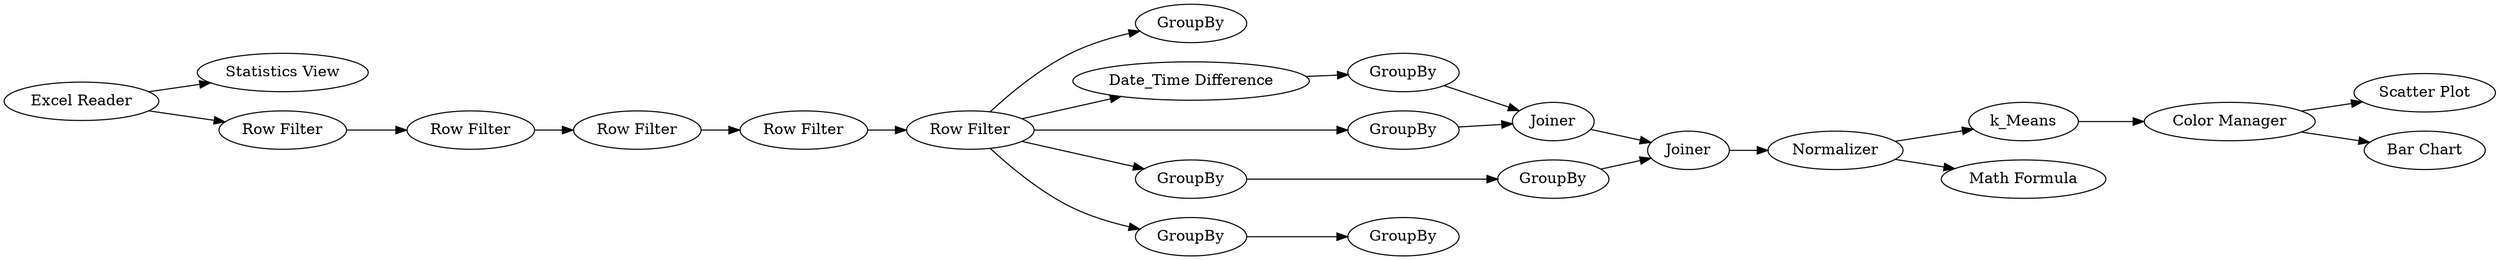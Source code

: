 digraph {
	"-5766838287788698293_4" [label="Statistics View"]
	"-5766838287788698293_27" [label=Joiner]
	"-5766838287788698293_32" [label="Row Filter"]
	"-5766838287788698293_28" [label="Scatter Plot"]
	"-5766838287788698293_7" [label=GroupBy]
	"-5766838287788698293_34" [label="Row Filter"]
	"-5766838287788698293_9" [label="Date_Time Difference"]
	"-5766838287788698293_12" [label=GroupBy]
	"-5766838287788698293_1" [label="Excel Reader"]
	"-5766838287788698293_6" [label="Row Filter"]
	"-5766838287788698293_15" [label=GroupBy]
	"-5766838287788698293_5" [label="Row Filter"]
	"-5766838287788698293_30" [label="Bar Chart"]
	"-5766838287788698293_21" [label=Normalizer]
	"-5766838287788698293_22" [label=k_Means]
	"-5766838287788698293_33" [label="Row Filter"]
	"-5766838287788698293_16" [label=GroupBy]
	"-5766838287788698293_29" [label="Color Manager"]
	"-5766838287788698293_10" [label=GroupBy]
	"-5766838287788698293_31" [label="Math Formula"]
	"-5766838287788698293_13" [label=GroupBy]
	"-5766838287788698293_14" [label=GroupBy]
	"-5766838287788698293_26" [label=Joiner]
	"-5766838287788698293_29" -> "-5766838287788698293_30"
	"-5766838287788698293_6" -> "-5766838287788698293_10"
	"-5766838287788698293_13" -> "-5766838287788698293_14"
	"-5766838287788698293_1" -> "-5766838287788698293_5"
	"-5766838287788698293_6" -> "-5766838287788698293_15"
	"-5766838287788698293_16" -> "-5766838287788698293_27"
	"-5766838287788698293_12" -> "-5766838287788698293_26"
	"-5766838287788698293_22" -> "-5766838287788698293_29"
	"-5766838287788698293_6" -> "-5766838287788698293_13"
	"-5766838287788698293_29" -> "-5766838287788698293_28"
	"-5766838287788698293_26" -> "-5766838287788698293_27"
	"-5766838287788698293_33" -> "-5766838287788698293_34"
	"-5766838287788698293_10" -> "-5766838287788698293_26"
	"-5766838287788698293_21" -> "-5766838287788698293_22"
	"-5766838287788698293_34" -> "-5766838287788698293_6"
	"-5766838287788698293_32" -> "-5766838287788698293_33"
	"-5766838287788698293_5" -> "-5766838287788698293_32"
	"-5766838287788698293_6" -> "-5766838287788698293_9"
	"-5766838287788698293_6" -> "-5766838287788698293_7"
	"-5766838287788698293_15" -> "-5766838287788698293_16"
	"-5766838287788698293_1" -> "-5766838287788698293_4"
	"-5766838287788698293_21" -> "-5766838287788698293_31"
	"-5766838287788698293_27" -> "-5766838287788698293_21"
	"-5766838287788698293_9" -> "-5766838287788698293_12"
	rankdir=LR
}
